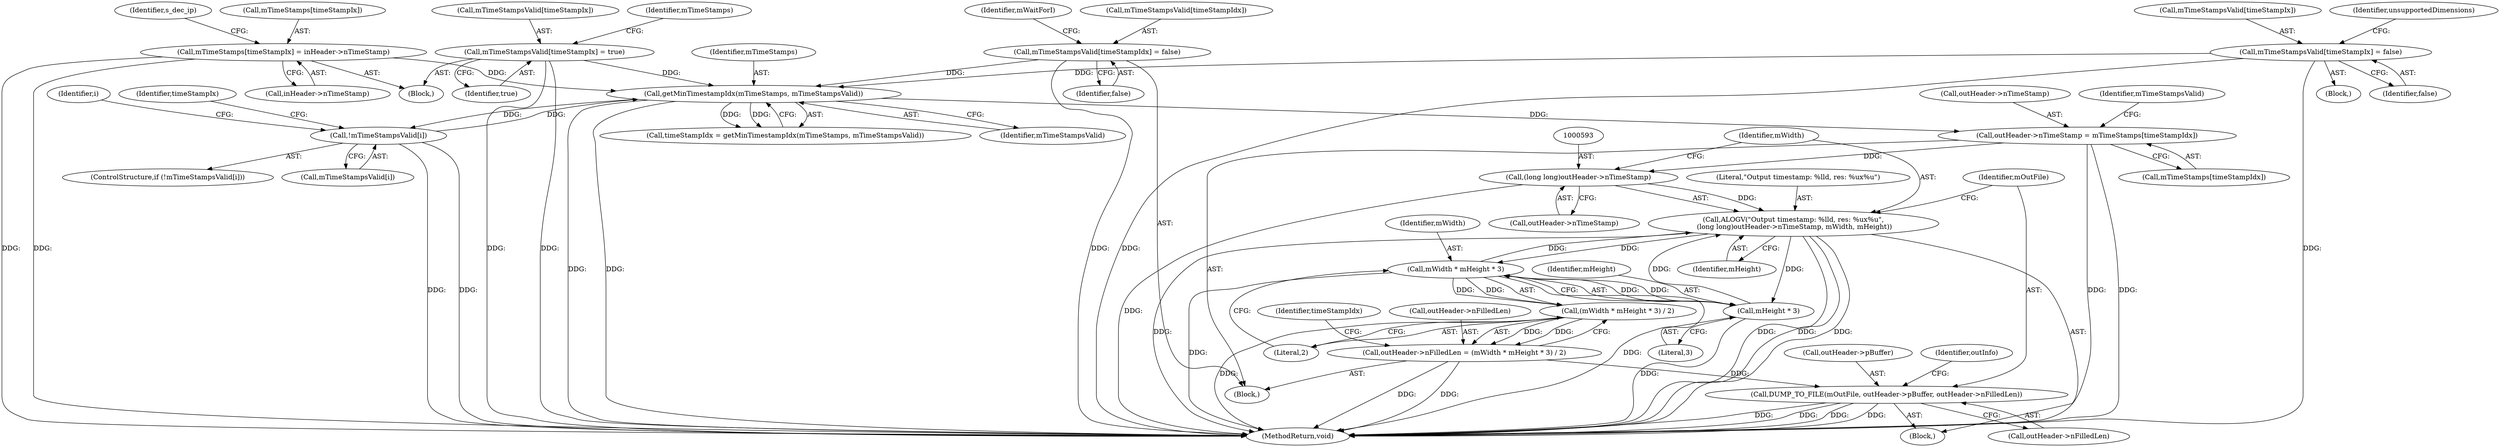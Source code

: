 digraph "0_Android_918eeaa29d99d257282fafec931b4bda0e3bae12_3@pointer" {
"1000558" [label="(Call,outHeader->nTimeStamp = mTimeStamps[timeStampIdx])"];
"1000555" [label="(Call,getMinTimestampIdx(mTimeStamps, mTimeStampsValid))"];
"1000285" [label="(Call,mTimeStamps[timeStampIx] = inHeader->nTimeStamp)"];
"1000565" [label="(Call,mTimeStampsValid[timeStampIdx] = false)"];
"1000406" [label="(Call,mTimeStampsValid[timeStampIx] = false)"];
"1000266" [label="(Call,!mTimeStampsValid[i])"];
"1000280" [label="(Call,mTimeStampsValid[timeStampIx] = true)"];
"1000592" [label="(Call,(long long)outHeader->nTimeStamp)"];
"1000590" [label="(Call,ALOGV(\"Output timestamp: %lld, res: %ux%u\",\n (long long)outHeader->nTimeStamp, mWidth, mHeight))"];
"1000547" [label="(Call,mWidth * mHeight * 3)"];
"1000546" [label="(Call,(mWidth * mHeight * 3) / 2)"];
"1000542" [label="(Call,outHeader->nFilledLen = (mWidth * mHeight * 3) / 2)"];
"1000599" [label="(Call,DUMP_TO_FILE(mOutFile, outHeader->pBuffer, outHeader->nFilledLen))"];
"1000549" [label="(Call,mHeight * 3)"];
"1000267" [label="(Call,mTimeStampsValid[i])"];
"1000550" [label="(Identifier,mHeight)"];
"1000284" [label="(Identifier,true)"];
"1000601" [label="(Call,outHeader->pBuffer)"];
"1000571" [label="(Identifier,mWaitForI)"];
"1000552" [label="(Literal,2)"];
"1000405" [label="(Block,)"];
"1000592" [label="(Call,(long long)outHeader->nTimeStamp)"];
"1000540" [label="(Block,)"];
"1000556" [label="(Identifier,mTimeStamps)"];
"1000553" [label="(Call,timeStampIdx = getMinTimestampIdx(mTimeStamps, mTimeStampsValid))"];
"1000566" [label="(Call,mTimeStampsValid[timeStampIdx])"];
"1000609" [label="(Identifier,outInfo)"];
"1000281" [label="(Call,mTimeStampsValid[timeStampIx])"];
"1000557" [label="(Identifier,mTimeStampsValid)"];
"1000555" [label="(Call,getMinTimestampIdx(mTimeStamps, mTimeStampsValid))"];
"1000600" [label="(Identifier,mOutFile)"];
"1000589" [label="(Block,)"];
"1000548" [label="(Identifier,mWidth)"];
"1000594" [label="(Call,outHeader->nTimeStamp)"];
"1000554" [label="(Identifier,timeStampIdx)"];
"1000559" [label="(Call,outHeader->nTimeStamp)"];
"1000287" [label="(Identifier,mTimeStamps)"];
"1000676" [label="(MethodReturn,void)"];
"1000590" [label="(Call,ALOGV(\"Output timestamp: %lld, res: %ux%u\",\n (long long)outHeader->nTimeStamp, mWidth, mHeight))"];
"1000285" [label="(Call,mTimeStamps[timeStampIx] = inHeader->nTimeStamp)"];
"1000280" [label="(Call,mTimeStampsValid[timeStampIx] = true)"];
"1000410" [label="(Identifier,false)"];
"1000301" [label="(Identifier,s_dec_ip)"];
"1000558" [label="(Call,outHeader->nTimeStamp = mTimeStamps[timeStampIdx])"];
"1000546" [label="(Call,(mWidth * mHeight * 3) / 2)"];
"1000567" [label="(Identifier,mTimeStampsValid)"];
"1000406" [label="(Call,mTimeStampsValid[timeStampIx] = false)"];
"1000279" [label="(Block,)"];
"1000549" [label="(Call,mHeight * 3)"];
"1000265" [label="(ControlStructure,if (!mTimeStampsValid[i]))"];
"1000263" [label="(Identifier,i)"];
"1000591" [label="(Literal,\"Output timestamp: %lld, res: %ux%u\")"];
"1000543" [label="(Call,outHeader->nFilledLen)"];
"1000599" [label="(Call,DUMP_TO_FILE(mOutFile, outHeader->pBuffer, outHeader->nFilledLen))"];
"1000551" [label="(Literal,3)"];
"1000569" [label="(Identifier,false)"];
"1000604" [label="(Call,outHeader->nFilledLen)"];
"1000407" [label="(Call,mTimeStampsValid[timeStampIx])"];
"1000413" [label="(Identifier,unsupportedDimensions)"];
"1000597" [label="(Identifier,mWidth)"];
"1000562" [label="(Call,mTimeStamps[timeStampIdx])"];
"1000272" [label="(Identifier,timeStampIx)"];
"1000289" [label="(Call,inHeader->nTimeStamp)"];
"1000547" [label="(Call,mWidth * mHeight * 3)"];
"1000266" [label="(Call,!mTimeStampsValid[i])"];
"1000598" [label="(Identifier,mHeight)"];
"1000542" [label="(Call,outHeader->nFilledLen = (mWidth * mHeight * 3) / 2)"];
"1000565" [label="(Call,mTimeStampsValid[timeStampIdx] = false)"];
"1000286" [label="(Call,mTimeStamps[timeStampIx])"];
"1000558" -> "1000540"  [label="AST: "];
"1000558" -> "1000562"  [label="CFG: "];
"1000559" -> "1000558"  [label="AST: "];
"1000562" -> "1000558"  [label="AST: "];
"1000567" -> "1000558"  [label="CFG: "];
"1000558" -> "1000676"  [label="DDG: "];
"1000558" -> "1000676"  [label="DDG: "];
"1000555" -> "1000558"  [label="DDG: "];
"1000558" -> "1000592"  [label="DDG: "];
"1000555" -> "1000553"  [label="AST: "];
"1000555" -> "1000557"  [label="CFG: "];
"1000556" -> "1000555"  [label="AST: "];
"1000557" -> "1000555"  [label="AST: "];
"1000553" -> "1000555"  [label="CFG: "];
"1000555" -> "1000676"  [label="DDG: "];
"1000555" -> "1000676"  [label="DDG: "];
"1000555" -> "1000266"  [label="DDG: "];
"1000555" -> "1000553"  [label="DDG: "];
"1000555" -> "1000553"  [label="DDG: "];
"1000285" -> "1000555"  [label="DDG: "];
"1000565" -> "1000555"  [label="DDG: "];
"1000406" -> "1000555"  [label="DDG: "];
"1000266" -> "1000555"  [label="DDG: "];
"1000280" -> "1000555"  [label="DDG: "];
"1000285" -> "1000279"  [label="AST: "];
"1000285" -> "1000289"  [label="CFG: "];
"1000286" -> "1000285"  [label="AST: "];
"1000289" -> "1000285"  [label="AST: "];
"1000301" -> "1000285"  [label="CFG: "];
"1000285" -> "1000676"  [label="DDG: "];
"1000285" -> "1000676"  [label="DDG: "];
"1000565" -> "1000540"  [label="AST: "];
"1000565" -> "1000569"  [label="CFG: "];
"1000566" -> "1000565"  [label="AST: "];
"1000569" -> "1000565"  [label="AST: "];
"1000571" -> "1000565"  [label="CFG: "];
"1000565" -> "1000676"  [label="DDG: "];
"1000406" -> "1000405"  [label="AST: "];
"1000406" -> "1000410"  [label="CFG: "];
"1000407" -> "1000406"  [label="AST: "];
"1000410" -> "1000406"  [label="AST: "];
"1000413" -> "1000406"  [label="CFG: "];
"1000406" -> "1000676"  [label="DDG: "];
"1000406" -> "1000676"  [label="DDG: "];
"1000266" -> "1000265"  [label="AST: "];
"1000266" -> "1000267"  [label="CFG: "];
"1000267" -> "1000266"  [label="AST: "];
"1000272" -> "1000266"  [label="CFG: "];
"1000263" -> "1000266"  [label="CFG: "];
"1000266" -> "1000676"  [label="DDG: "];
"1000266" -> "1000676"  [label="DDG: "];
"1000280" -> "1000279"  [label="AST: "];
"1000280" -> "1000284"  [label="CFG: "];
"1000281" -> "1000280"  [label="AST: "];
"1000284" -> "1000280"  [label="AST: "];
"1000287" -> "1000280"  [label="CFG: "];
"1000280" -> "1000676"  [label="DDG: "];
"1000280" -> "1000676"  [label="DDG: "];
"1000592" -> "1000590"  [label="AST: "];
"1000592" -> "1000594"  [label="CFG: "];
"1000593" -> "1000592"  [label="AST: "];
"1000594" -> "1000592"  [label="AST: "];
"1000597" -> "1000592"  [label="CFG: "];
"1000592" -> "1000676"  [label="DDG: "];
"1000592" -> "1000590"  [label="DDG: "];
"1000590" -> "1000589"  [label="AST: "];
"1000590" -> "1000598"  [label="CFG: "];
"1000591" -> "1000590"  [label="AST: "];
"1000597" -> "1000590"  [label="AST: "];
"1000598" -> "1000590"  [label="AST: "];
"1000600" -> "1000590"  [label="CFG: "];
"1000590" -> "1000676"  [label="DDG: "];
"1000590" -> "1000676"  [label="DDG: "];
"1000590" -> "1000676"  [label="DDG: "];
"1000590" -> "1000676"  [label="DDG: "];
"1000590" -> "1000547"  [label="DDG: "];
"1000590" -> "1000549"  [label="DDG: "];
"1000547" -> "1000590"  [label="DDG: "];
"1000549" -> "1000590"  [label="DDG: "];
"1000547" -> "1000546"  [label="AST: "];
"1000547" -> "1000549"  [label="CFG: "];
"1000548" -> "1000547"  [label="AST: "];
"1000549" -> "1000547"  [label="AST: "];
"1000552" -> "1000547"  [label="CFG: "];
"1000547" -> "1000676"  [label="DDG: "];
"1000547" -> "1000676"  [label="DDG: "];
"1000547" -> "1000546"  [label="DDG: "];
"1000547" -> "1000546"  [label="DDG: "];
"1000549" -> "1000547"  [label="DDG: "];
"1000549" -> "1000547"  [label="DDG: "];
"1000546" -> "1000542"  [label="AST: "];
"1000546" -> "1000552"  [label="CFG: "];
"1000552" -> "1000546"  [label="AST: "];
"1000542" -> "1000546"  [label="CFG: "];
"1000546" -> "1000676"  [label="DDG: "];
"1000546" -> "1000542"  [label="DDG: "];
"1000546" -> "1000542"  [label="DDG: "];
"1000542" -> "1000540"  [label="AST: "];
"1000543" -> "1000542"  [label="AST: "];
"1000554" -> "1000542"  [label="CFG: "];
"1000542" -> "1000676"  [label="DDG: "];
"1000542" -> "1000676"  [label="DDG: "];
"1000542" -> "1000599"  [label="DDG: "];
"1000599" -> "1000589"  [label="AST: "];
"1000599" -> "1000604"  [label="CFG: "];
"1000600" -> "1000599"  [label="AST: "];
"1000601" -> "1000599"  [label="AST: "];
"1000604" -> "1000599"  [label="AST: "];
"1000609" -> "1000599"  [label="CFG: "];
"1000599" -> "1000676"  [label="DDG: "];
"1000599" -> "1000676"  [label="DDG: "];
"1000599" -> "1000676"  [label="DDG: "];
"1000599" -> "1000676"  [label="DDG: "];
"1000549" -> "1000551"  [label="CFG: "];
"1000550" -> "1000549"  [label="AST: "];
"1000551" -> "1000549"  [label="AST: "];
"1000549" -> "1000676"  [label="DDG: "];
}
